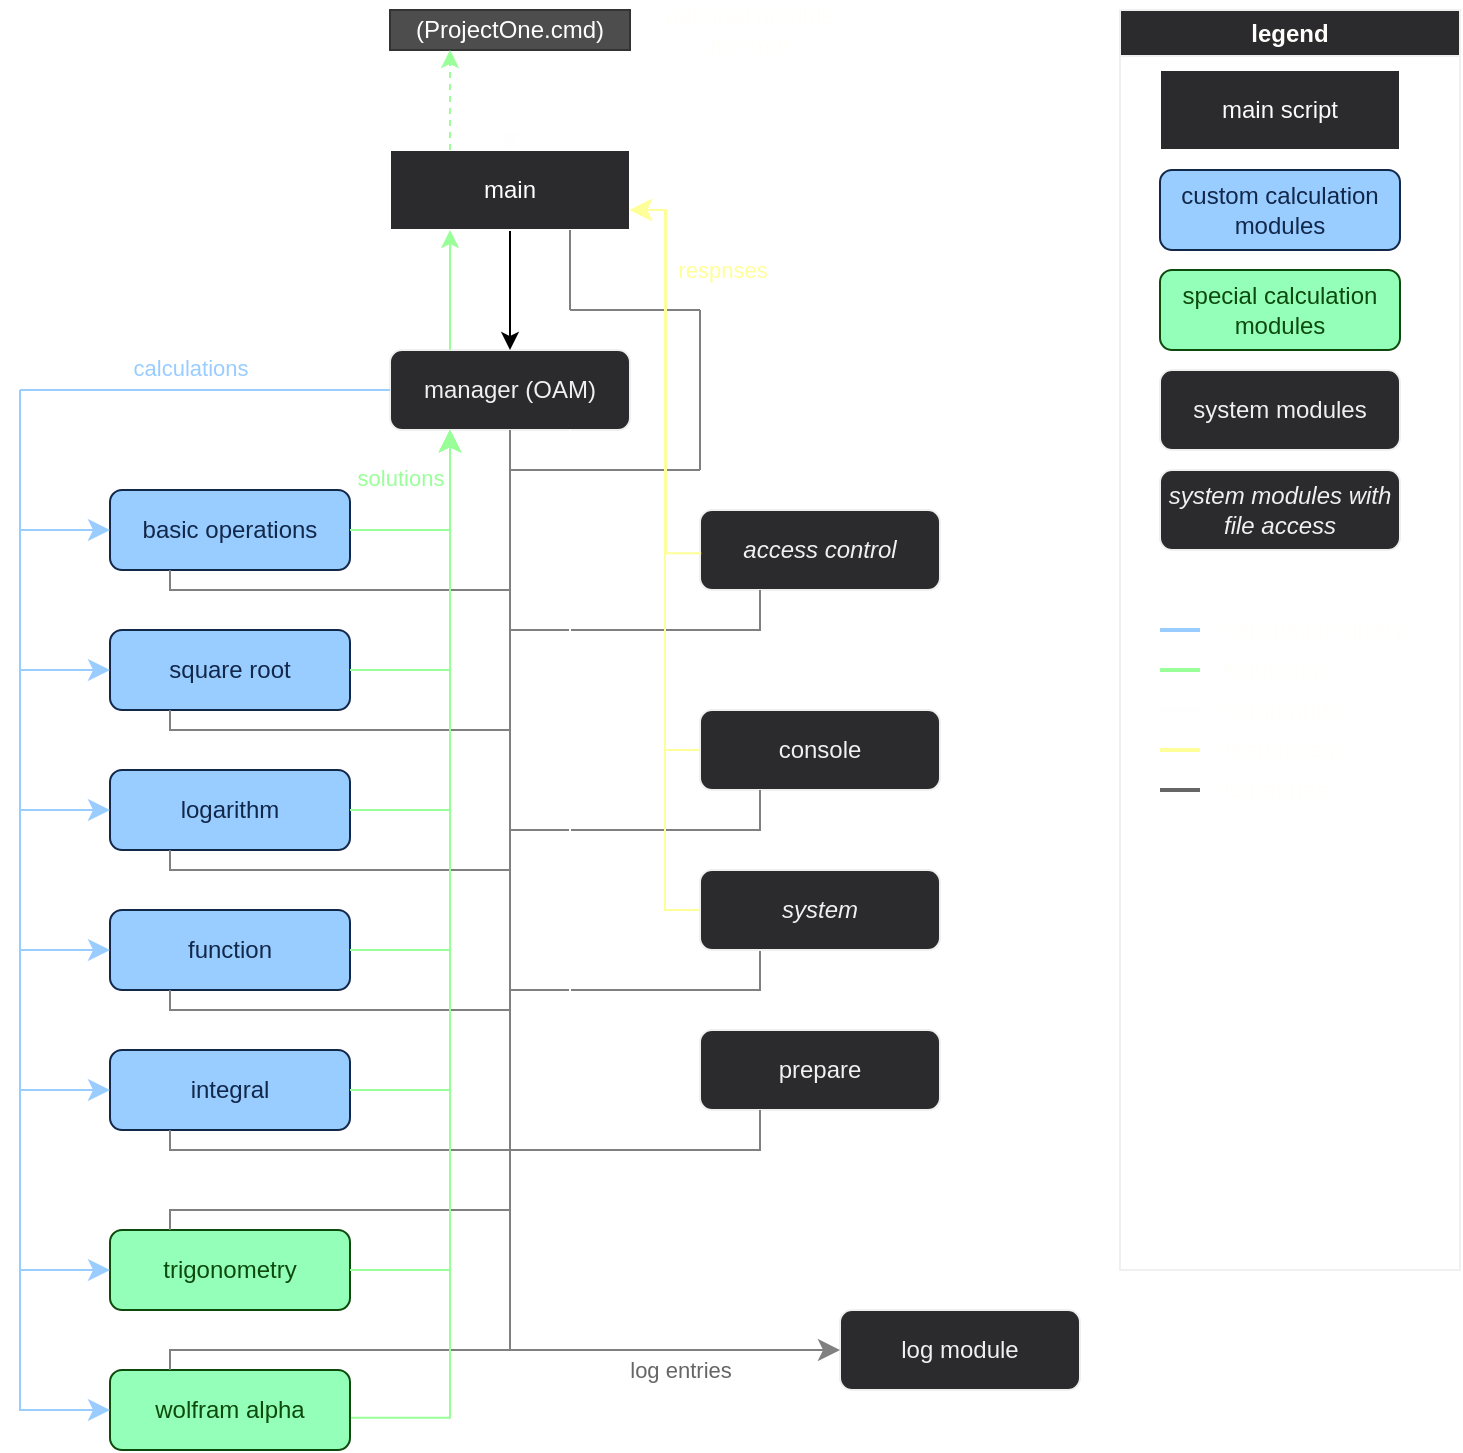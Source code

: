 <mxfile>
    <diagram id="OTYL8dRc6-XKlbLyA32h" name="Page-1">
        <mxGraphModel dx="1770" dy="1122" grid="1" gridSize="10" guides="1" tooltips="1" connect="1" arrows="1" fold="1" page="1" pageScale="1" pageWidth="850" pageHeight="1100" math="0" shadow="0">
            <root>
                <mxCell id="0"/>
                <mxCell id="1" parent="0"/>
                <mxCell id="72" value="" style="edgeStyle=none;html=1;entryX=0.5;entryY=0;entryDx=0;entryDy=0;strokeColor=#FFFFFF;" parent="1" source="8" target="7" edge="1">
                    <mxGeometry relative="1" as="geometry"/>
                </mxCell>
                <mxCell id="8" value="console" style="rounded=1;whiteSpace=wrap;html=1;fillStyle=auto;fillColor=#2b2a2d;fontColor=#F0F0F0;strokeColor=#F0F0F0;" parent="1" vertex="1">
                    <mxGeometry x="380" y="360" width="120" height="40" as="geometry"/>
                </mxCell>
                <mxCell id="71" value="" style="edgeStyle=none;html=1;entryX=0.5;entryY=1;entryDx=0;entryDy=0;strokeColor=#FFFFFF;" parent="1" source="9" target="7" edge="1">
                    <mxGeometry relative="1" as="geometry"/>
                </mxCell>
                <mxCell id="9" value="prepare" style="rounded=1;whiteSpace=wrap;html=1;fillStyle=auto;fillColor=#2b2a2d;fontColor=#F0F0F0;strokeColor=#F0F0F0;" parent="1" vertex="1">
                    <mxGeometry x="380" y="520" width="120" height="40" as="geometry"/>
                </mxCell>
                <mxCell id="14" value="&lt;i&gt;access control&lt;/i&gt;" style="rounded=1;whiteSpace=wrap;html=1;fillStyle=auto;fillColor=#2b2a2d;fontColor=#F0F0F0;strokeColor=#F0F0F0;" parent="1" vertex="1">
                    <mxGeometry x="380" y="259.98" width="120" height="40" as="geometry"/>
                </mxCell>
                <mxCell id="16" value="trigonometry" style="rounded=1;whiteSpace=wrap;html=1;fillStyle=auto;fillColor=#94FFB8;strokeColor=#0D4A0D;fontColor=#0D4A0D;" parent="1" vertex="1">
                    <mxGeometry x="85" y="620" width="120" height="40" as="geometry"/>
                </mxCell>
                <mxCell id="17" value="wolfram alpha" style="rounded=1;whiteSpace=wrap;html=1;fillStyle=auto;fillColor=#94FFB8;strokeColor=#0D4A0D;fontColor=#0D4A0D;" parent="1" vertex="1">
                    <mxGeometry x="85" y="690" width="120" height="40" as="geometry"/>
                </mxCell>
                <mxCell id="18" value="basic operations" style="rounded=1;whiteSpace=wrap;html=1;fillStyle=auto;fillColor=#99CCFF;strokeColor=#12284A;fontColor=#12284A;" parent="1" vertex="1">
                    <mxGeometry x="85" y="250" width="120" height="40" as="geometry"/>
                </mxCell>
                <mxCell id="19" value="integral" style="rounded=1;whiteSpace=wrap;html=1;fillStyle=auto;fillColor=#99CCFF;strokeColor=#12284A;fontColor=#12284A;" parent="1" vertex="1">
                    <mxGeometry x="85" y="530" width="120" height="40" as="geometry"/>
                </mxCell>
                <mxCell id="20" value="function" style="rounded=1;whiteSpace=wrap;html=1;fillStyle=auto;fillColor=#99CCFF;strokeColor=#12284A;fontColor=#12284A;" parent="1" vertex="1">
                    <mxGeometry x="85" y="460" width="120" height="40" as="geometry"/>
                </mxCell>
                <mxCell id="21" value="logarithm" style="rounded=1;whiteSpace=wrap;html=1;fillStyle=auto;fillColor=#99CCFF;strokeColor=#12284A;fontColor=#12284A;" parent="1" vertex="1">
                    <mxGeometry x="85" y="390" width="120" height="40" as="geometry"/>
                </mxCell>
                <mxCell id="36" value="log module" style="rounded=1;whiteSpace=wrap;html=1;fillStyle=auto;fillColor=#2b2a2d;fontColor=#F0F0F0;strokeColor=#F0F0F0;" parent="1" vertex="1">
                    <mxGeometry x="450" y="660" width="120" height="40" as="geometry"/>
                </mxCell>
                <mxCell id="100" style="edgeStyle=none;html=1;exitX=1;exitY=0.5;exitDx=0;exitDy=0;strokeColor=#FFFFFF;strokeWidth=1;startArrow=none;startFill=0;endArrow=none;endFill=0;" parent="1" source="65" edge="1">
                    <mxGeometry relative="1" as="geometry">
                        <mxPoint x="550" y="100" as="targetPoint"/>
                    </mxGeometry>
                </mxCell>
                <mxCell id="170" value="commands" style="edgeLabel;html=1;align=center;verticalAlign=middle;resizable=0;points=[];fontColor=#FFFFFF;labelBackgroundColor=none;" parent="100" vertex="1" connectable="0">
                    <mxGeometry x="0.289" y="-2" relative="1" as="geometry">
                        <mxPoint y="8" as="offset"/>
                    </mxGeometry>
                </mxCell>
                <mxCell id="64" value="manager (OAM)" style="rounded=1;whiteSpace=wrap;html=1;fillColor=#2b2a2d;fontColor=#F0F0F0;strokeColor=#F0F0F0;" parent="1" vertex="1">
                    <mxGeometry x="225" y="180" width="120" height="40" as="geometry"/>
                </mxCell>
                <mxCell id="66" style="edgeStyle=none;html=1;entryX=0.5;entryY=0;entryDx=0;entryDy=0;" parent="1" source="65" target="64" edge="1">
                    <mxGeometry relative="1" as="geometry"/>
                </mxCell>
                <mxCell id="143" style="edgeStyle=none;html=1;strokeColor=#FEFEFE;strokeWidth=1;fontColor=#FFFEFA;startArrow=classic;startFill=1;endArrow=none;endFill=0;entryX=0.5;entryY=1;entryDx=0;entryDy=0;dashed=1;" parent="1" source="65" target="139" edge="1">
                    <mxGeometry relative="1" as="geometry"/>
                </mxCell>
                <mxCell id="65" value="main" style="rounded=0;whiteSpace=wrap;html=1;fillColor=#2b2a2d;fontColor=#FFFFFF;strokeColor=#FFFFFF;" parent="1" vertex="1">
                    <mxGeometry x="225" y="80" width="120" height="40" as="geometry"/>
                </mxCell>
                <mxCell id="85" value="" style="edgeStyle=segmentEdgeStyle;endArrow=none;html=1;curved=0;rounded=0;endSize=8;startSize=8;strokeWidth=1;startFill=1;endFill=0;anchorPointDirection=1;snapToPoint=0;fixDash=0;startArrow=classic;exitX=0;exitY=0.5;exitDx=0;exitDy=0;entryX=0.5;entryY=1;entryDx=0;entryDy=0;strokeColor=#808080;" parent="1" source="36" target="64" edge="1">
                    <mxGeometry width="50" height="50" relative="1" as="geometry">
                        <mxPoint x="330" y="500" as="sourcePoint"/>
                        <mxPoint x="380" y="450" as="targetPoint"/>
                    </mxGeometry>
                </mxCell>
                <mxCell id="145" value="log entries" style="edgeLabel;html=1;align=center;verticalAlign=middle;resizable=0;points=[];fontColor=#666666;labelBackgroundColor=none;" parent="85" vertex="1" connectable="0">
                    <mxGeometry x="-0.781" y="3" relative="1" as="geometry">
                        <mxPoint x="-12" y="7" as="offset"/>
                    </mxGeometry>
                </mxCell>
                <mxCell id="86" value="" style="edgeStyle=segmentEdgeStyle;endArrow=none;html=1;curved=0;rounded=0;endSize=8;startSize=8;strokeWidth=1;startFill=0;endFill=0;anchorPointDirection=1;snapToPoint=0;fixDash=0;startArrow=none;entryX=0.25;entryY=1;entryDx=0;entryDy=0;strokeColor=#808080;" parent="1" target="7" edge="1">
                    <mxGeometry width="50" height="50" relative="1" as="geometry">
                        <mxPoint x="285" y="500" as="sourcePoint"/>
                        <mxPoint x="480" y="500" as="targetPoint"/>
                    </mxGeometry>
                </mxCell>
                <mxCell id="87" value="" style="edgeStyle=segmentEdgeStyle;endArrow=none;html=1;curved=0;rounded=0;endSize=8;startSize=8;strokeWidth=1;startFill=0;endFill=0;anchorPointDirection=1;snapToPoint=0;fixDash=0;startArrow=none;entryX=0.25;entryY=1;entryDx=0;entryDy=0;strokeColor=#808080;" parent="1" target="8" edge="1">
                    <mxGeometry width="50" height="50" relative="1" as="geometry">
                        <mxPoint x="285" y="420" as="sourcePoint"/>
                        <mxPoint x="490" y="410" as="targetPoint"/>
                    </mxGeometry>
                </mxCell>
                <mxCell id="88" value="" style="edgeStyle=segmentEdgeStyle;endArrow=none;html=1;curved=0;rounded=0;endSize=8;startSize=8;strokeWidth=1;startFill=0;endFill=0;anchorPointDirection=1;snapToPoint=0;fixDash=0;startArrow=none;entryX=0.25;entryY=1;entryDx=0;entryDy=0;strokeColor=#808080;" parent="1" target="9" edge="1">
                    <mxGeometry width="50" height="50" relative="1" as="geometry">
                        <mxPoint x="285" y="580" as="sourcePoint"/>
                        <mxPoint x="480" y="560" as="targetPoint"/>
                    </mxGeometry>
                </mxCell>
                <mxCell id="89" value="" style="edgeStyle=segmentEdgeStyle;endArrow=none;html=1;curved=0;rounded=0;endSize=8;startSize=8;strokeWidth=1;startFill=0;endFill=0;anchorPointDirection=1;snapToPoint=0;fixDash=0;startArrow=none;entryX=0.25;entryY=1;entryDx=0;entryDy=0;strokeColor=#808080;" parent="1" target="14" edge="1">
                    <mxGeometry width="50" height="50" relative="1" as="geometry">
                        <mxPoint x="285" y="319.98" as="sourcePoint"/>
                        <mxPoint x="480" y="299.98" as="targetPoint"/>
                    </mxGeometry>
                </mxCell>
                <mxCell id="90" value="" style="edgeStyle=segmentEdgeStyle;endArrow=none;html=1;curved=0;rounded=0;endSize=8;startSize=8;strokeWidth=1;startFill=0;endFill=0;anchorPointDirection=1;snapToPoint=0;fixDash=0;startArrow=none;strokeColor=#808080;" parent="1" source="22" edge="1">
                    <mxGeometry width="50" height="50" relative="1" as="geometry">
                        <mxPoint x="300" y="340.0" as="sourcePoint"/>
                        <mxPoint x="145" y="320" as="targetPoint"/>
                        <Array as="points"/>
                    </mxGeometry>
                </mxCell>
                <mxCell id="22" value="square root" style="rounded=1;whiteSpace=wrap;html=1;fillStyle=auto;fillColor=#99CCFF;strokeColor=#12284A;fontColor=#12284A;" parent="1" vertex="1">
                    <mxGeometry x="85" y="320" width="120" height="40" as="geometry"/>
                </mxCell>
                <mxCell id="92" value="" style="edgeStyle=segmentEdgeStyle;endArrow=none;html=1;curved=0;rounded=0;endSize=8;startSize=8;strokeWidth=1;startFill=0;endFill=0;anchorPointDirection=1;snapToPoint=0;fixDash=0;startArrow=none;strokeColor=#808080;entryX=0.25;entryY=1;entryDx=0;entryDy=0;" parent="1" target="18" edge="1">
                    <mxGeometry width="50" height="50" relative="1" as="geometry">
                        <mxPoint x="285" y="300" as="sourcePoint"/>
                        <mxPoint x="135" y="300" as="targetPoint"/>
                        <Array as="points">
                            <mxPoint x="115" y="300"/>
                        </Array>
                    </mxGeometry>
                </mxCell>
                <mxCell id="93" value="" style="edgeStyle=segmentEdgeStyle;endArrow=none;html=1;curved=0;rounded=0;endSize=8;startSize=8;strokeWidth=1;startFill=0;endFill=0;anchorPointDirection=1;snapToPoint=0;fixDash=0;startArrow=none;strokeColor=#808080;entryX=0.25;entryY=1;entryDx=0;entryDy=0;" parent="1" target="22" edge="1">
                    <mxGeometry width="50" height="50" relative="1" as="geometry">
                        <mxPoint x="285" y="370" as="sourcePoint"/>
                        <mxPoint x="115" y="360" as="targetPoint"/>
                        <Array as="points">
                            <mxPoint x="115" y="370"/>
                        </Array>
                    </mxGeometry>
                </mxCell>
                <mxCell id="94" value="" style="edgeStyle=segmentEdgeStyle;endArrow=none;html=1;curved=0;rounded=0;endSize=8;startSize=8;strokeWidth=1;startFill=0;endFill=0;anchorPointDirection=1;snapToPoint=0;fixDash=0;startArrow=none;strokeColor=#808080;entryX=0.25;entryY=1;entryDx=0;entryDy=0;" parent="1" target="21" edge="1">
                    <mxGeometry width="50" height="50" relative="1" as="geometry">
                        <mxPoint x="285" y="440" as="sourcePoint"/>
                        <mxPoint x="115" y="430" as="targetPoint"/>
                        <Array as="points">
                            <mxPoint x="115" y="440"/>
                        </Array>
                    </mxGeometry>
                </mxCell>
                <mxCell id="95" value="" style="edgeStyle=segmentEdgeStyle;endArrow=none;html=1;curved=0;rounded=0;endSize=8;startSize=8;strokeWidth=1;startFill=0;endFill=0;anchorPointDirection=1;snapToPoint=0;fixDash=0;startArrow=none;strokeColor=#808080;entryX=0.25;entryY=1;entryDx=0;entryDy=0;" parent="1" target="20" edge="1">
                    <mxGeometry width="50" height="50" relative="1" as="geometry">
                        <mxPoint x="285" y="510" as="sourcePoint"/>
                        <mxPoint x="115" y="500" as="targetPoint"/>
                        <Array as="points">
                            <mxPoint x="115" y="510"/>
                        </Array>
                    </mxGeometry>
                </mxCell>
                <mxCell id="96" value="" style="edgeStyle=segmentEdgeStyle;endArrow=none;html=1;curved=0;rounded=0;endSize=8;startSize=8;strokeWidth=1;startFill=0;endFill=0;anchorPointDirection=1;snapToPoint=0;fixDash=0;startArrow=none;strokeColor=#808080;entryX=0.25;entryY=1;entryDx=0;entryDy=0;" parent="1" edge="1">
                    <mxGeometry width="50" height="50" relative="1" as="geometry">
                        <mxPoint x="285" y="580" as="sourcePoint"/>
                        <mxPoint x="115" y="570" as="targetPoint"/>
                        <Array as="points">
                            <mxPoint x="115" y="580"/>
                        </Array>
                    </mxGeometry>
                </mxCell>
                <mxCell id="97" value="" style="edgeStyle=segmentEdgeStyle;endArrow=none;html=1;curved=0;rounded=0;endSize=8;startSize=8;strokeWidth=1;startFill=0;endFill=0;anchorPointDirection=1;snapToPoint=0;fixDash=0;startArrow=none;strokeColor=#808080;entryX=0.25;entryY=0;entryDx=0;entryDy=0;" parent="1" target="16" edge="1">
                    <mxGeometry width="50" height="50" relative="1" as="geometry">
                        <mxPoint x="285" y="610" as="sourcePoint"/>
                        <mxPoint x="115" y="620" as="targetPoint"/>
                        <Array as="points">
                            <mxPoint x="115" y="610"/>
                        </Array>
                    </mxGeometry>
                </mxCell>
                <mxCell id="98" value="" style="edgeStyle=segmentEdgeStyle;endArrow=none;html=1;curved=0;rounded=0;endSize=8;startSize=8;strokeWidth=1;startFill=0;endFill=0;anchorPointDirection=1;snapToPoint=0;fixDash=0;startArrow=none;strokeColor=#808080;entryX=0.25;entryY=0;entryDx=0;entryDy=0;" parent="1" target="17" edge="1">
                    <mxGeometry width="50" height="50" relative="1" as="geometry">
                        <mxPoint x="285" y="680" as="sourcePoint"/>
                        <mxPoint x="115" y="690" as="targetPoint"/>
                        <Array as="points">
                            <mxPoint x="115" y="680"/>
                        </Array>
                    </mxGeometry>
                </mxCell>
                <mxCell id="102" value="" style="edgeStyle=segmentEdgeStyle;endArrow=none;html=1;curved=0;rounded=0;endSize=8;startSize=8;strokeColor=#FFFFFF;strokeWidth=1;endFill=0;startArrow=classic;startFill=1;exitX=1;exitY=0.5;exitDx=0;exitDy=0;" parent="1" source="14" edge="1">
                    <mxGeometry width="50" height="50" relative="1" as="geometry">
                        <mxPoint x="530" y="280" as="sourcePoint"/>
                        <mxPoint x="550" y="100" as="targetPoint"/>
                    </mxGeometry>
                </mxCell>
                <mxCell id="103" value="" style="edgeStyle=segmentEdgeStyle;endArrow=none;html=1;curved=0;rounded=0;endSize=8;startSize=8;strokeColor=#FFFFFF;strokeWidth=1;endFill=0;startArrow=classic;startFill=1;exitX=1;exitY=0.5;exitDx=0;exitDy=0;" parent="1" source="8" edge="1">
                    <mxGeometry width="50" height="50" relative="1" as="geometry">
                        <mxPoint x="510" y="280" as="sourcePoint"/>
                        <mxPoint x="550" y="100" as="targetPoint"/>
                    </mxGeometry>
                </mxCell>
                <mxCell id="104" value="" style="edgeStyle=segmentEdgeStyle;endArrow=none;html=1;curved=0;rounded=0;endSize=8;startSize=8;strokeColor=#FFFFFF;strokeWidth=1;endFill=0;startArrow=classic;startFill=1;exitX=1;exitY=0.5;exitDx=0;exitDy=0;" parent="1" source="7" edge="1">
                    <mxGeometry width="50" height="50" relative="1" as="geometry">
                        <mxPoint x="520" y="290" as="sourcePoint"/>
                        <mxPoint x="550" y="100" as="targetPoint"/>
                    </mxGeometry>
                </mxCell>
                <mxCell id="108" style="edgeStyle=none;html=1;exitX=0;exitY=0.5;exitDx=0;exitDy=0;strokeColor=#99CCFF;strokeWidth=1;startArrow=none;startFill=0;endArrow=none;endFill=0;" parent="1" source="64" edge="1">
                    <mxGeometry relative="1" as="geometry">
                        <mxPoint x="40" y="200" as="targetPoint"/>
                        <mxPoint x="355" y="210" as="sourcePoint"/>
                    </mxGeometry>
                </mxCell>
                <mxCell id="168" value="calculations" style="edgeLabel;html=1;align=center;verticalAlign=middle;resizable=0;points=[];fontColor=#99CCFF;labelBackgroundColor=none;" parent="108" vertex="1" connectable="0">
                    <mxGeometry x="0.087" y="-1" relative="1" as="geometry">
                        <mxPoint y="-10" as="offset"/>
                    </mxGeometry>
                </mxCell>
                <mxCell id="109" value="" style="edgeStyle=segmentEdgeStyle;endArrow=none;html=1;curved=0;rounded=0;endSize=8;startSize=8;strokeColor=#99CCFF;strokeWidth=1;endFill=0;startArrow=classic;startFill=1;exitX=0;exitY=0.5;exitDx=0;exitDy=0;" parent="1" source="18" edge="1">
                    <mxGeometry width="50" height="50" relative="1" as="geometry">
                        <mxPoint x="80" y="270" as="sourcePoint"/>
                        <mxPoint x="40" y="200" as="targetPoint"/>
                    </mxGeometry>
                </mxCell>
                <mxCell id="110" value="" style="edgeStyle=segmentEdgeStyle;endArrow=none;html=1;curved=0;rounded=0;endSize=8;startSize=8;strokeColor=#99CCFF;strokeWidth=1;endFill=0;startArrow=classic;startFill=1;exitX=0;exitY=0.5;exitDx=0;exitDy=0;" parent="1" source="22" edge="1">
                    <mxGeometry width="50" height="50" relative="1" as="geometry">
                        <mxPoint x="95" y="280" as="sourcePoint"/>
                        <mxPoint x="40" y="200" as="targetPoint"/>
                    </mxGeometry>
                </mxCell>
                <mxCell id="111" value="" style="edgeStyle=segmentEdgeStyle;endArrow=none;html=1;curved=0;rounded=0;endSize=8;startSize=8;strokeColor=#99CCFF;strokeWidth=1;endFill=0;startArrow=classic;startFill=1;exitX=0;exitY=0.5;exitDx=0;exitDy=0;" parent="1" source="21" edge="1">
                    <mxGeometry width="50" height="50" relative="1" as="geometry">
                        <mxPoint x="75.0" y="360.0" as="sourcePoint"/>
                        <mxPoint x="40" y="200" as="targetPoint"/>
                    </mxGeometry>
                </mxCell>
                <mxCell id="112" value="" style="edgeStyle=segmentEdgeStyle;endArrow=none;html=1;curved=0;rounded=0;endSize=8;startSize=8;strokeColor=#99CCFF;strokeWidth=1;endFill=0;startArrow=classic;startFill=1;exitX=0;exitY=0.5;exitDx=0;exitDy=0;" parent="1" source="20" edge="1">
                    <mxGeometry width="50" height="50" relative="1" as="geometry">
                        <mxPoint x="65.0" y="370.0" as="sourcePoint"/>
                        <mxPoint x="40" y="200" as="targetPoint"/>
                    </mxGeometry>
                </mxCell>
                <mxCell id="113" value="" style="edgeStyle=segmentEdgeStyle;endArrow=none;html=1;curved=0;rounded=0;endSize=8;startSize=8;strokeColor=#99CCFF;strokeWidth=1;endFill=0;startArrow=classic;startFill=1;exitX=0;exitY=0.5;exitDx=0;exitDy=0;" parent="1" source="19" edge="1">
                    <mxGeometry width="50" height="50" relative="1" as="geometry">
                        <mxPoint x="52.5" y="380.0" as="sourcePoint"/>
                        <mxPoint x="40" y="200" as="targetPoint"/>
                    </mxGeometry>
                </mxCell>
                <mxCell id="114" value="" style="edgeStyle=segmentEdgeStyle;endArrow=none;html=1;curved=0;rounded=0;endSize=8;startSize=8;strokeColor=#99CCFF;strokeWidth=1;endFill=0;startArrow=classic;startFill=1;exitX=0;exitY=0.5;exitDx=0;exitDy=0;" parent="1" source="16" edge="1">
                    <mxGeometry width="50" height="50" relative="1" as="geometry">
                        <mxPoint x="70" y="600" as="sourcePoint"/>
                        <mxPoint x="40" y="200" as="targetPoint"/>
                    </mxGeometry>
                </mxCell>
                <mxCell id="115" value="" style="edgeStyle=segmentEdgeStyle;endArrow=none;html=1;curved=0;rounded=0;endSize=8;startSize=8;strokeColor=#99CCFF;strokeWidth=1;endFill=0;startArrow=classic;startFill=1;exitX=0;exitY=0.5;exitDx=0;exitDy=0;" parent="1" source="17" edge="1">
                    <mxGeometry width="50" height="50" relative="1" as="geometry">
                        <mxPoint x="75.0" y="710" as="sourcePoint"/>
                        <mxPoint x="40" y="200" as="targetPoint"/>
                    </mxGeometry>
                </mxCell>
                <mxCell id="116" value="" style="edgeStyle=segmentEdgeStyle;endArrow=none;html=1;curved=0;rounded=0;endSize=8;startSize=8;strokeColor=#FFFFFF;strokeWidth=1;endFill=0;startArrow=classic;startFill=1;exitX=0;exitY=0.5;exitDx=0;exitDy=0;entryX=0.75;entryY=1;entryDx=0;entryDy=0;" parent="1" source="9" target="64" edge="1">
                    <mxGeometry width="50" height="50" relative="1" as="geometry">
                        <mxPoint x="510" y="550" as="sourcePoint"/>
                        <mxPoint x="560" y="210" as="targetPoint"/>
                    </mxGeometry>
                </mxCell>
                <mxCell id="117" value="" style="endArrow=none;html=1;strokeColor=#808080;strokeWidth=1;exitX=0.75;exitY=1;exitDx=0;exitDy=0;" parent="1" source="65" edge="1">
                    <mxGeometry width="50" height="50" relative="1" as="geometry">
                        <mxPoint x="330" y="120" as="sourcePoint"/>
                        <mxPoint x="315" y="160" as="targetPoint"/>
                    </mxGeometry>
                </mxCell>
                <mxCell id="119" value="" style="endArrow=none;html=1;strokeColor=#808080;strokeWidth=1;" parent="1" edge="1">
                    <mxGeometry width="50" height="50" relative="1" as="geometry">
                        <mxPoint x="380" y="160" as="sourcePoint"/>
                        <mxPoint x="315" y="160" as="targetPoint"/>
                    </mxGeometry>
                </mxCell>
                <mxCell id="120" value="" style="endArrow=none;html=1;strokeColor=#808080;strokeWidth=1;" parent="1" edge="1">
                    <mxGeometry width="50" height="50" relative="1" as="geometry">
                        <mxPoint x="380" y="160" as="sourcePoint"/>
                        <mxPoint x="380" y="240" as="targetPoint"/>
                    </mxGeometry>
                </mxCell>
                <mxCell id="121" value="" style="endArrow=none;html=1;strokeColor=#808080;strokeWidth=1;" parent="1" edge="1">
                    <mxGeometry width="50" height="50" relative="1" as="geometry">
                        <mxPoint x="380" y="240" as="sourcePoint"/>
                        <mxPoint x="285" y="240" as="targetPoint"/>
                    </mxGeometry>
                </mxCell>
                <mxCell id="7" value="&lt;i&gt;system&lt;/i&gt;" style="rounded=1;whiteSpace=wrap;html=1;fillStyle=auto;fillColor=#2b2a2d;fontColor=#F0F0F0;strokeColor=#F0F0F0;" parent="1" vertex="1">
                    <mxGeometry x="380" y="440" width="120" height="40" as="geometry"/>
                </mxCell>
                <mxCell id="128" value="legend" style="swimlane;whiteSpace=wrap;html=1;strokeColor=#F0F0F0;strokeWidth=1;fontColor=#FFFEFA;fillColor=#2b2a2d;" parent="1" vertex="1">
                    <mxGeometry x="590" y="10" width="170" height="630" as="geometry">
                        <mxRectangle x="620" y="70" width="80" height="30" as="alternateBounds"/>
                    </mxGeometry>
                </mxCell>
                <mxCell id="125" value="main script" style="rounded=0;whiteSpace=wrap;html=1;fillColor=#2b2a2d;fontColor=#FAFAFA;strokeColor=#FFFFFF;" parent="128" vertex="1">
                    <mxGeometry x="20" y="30" width="120" height="40" as="geometry"/>
                </mxCell>
                <mxCell id="122" value="custom calculation modules" style="rounded=1;whiteSpace=wrap;html=1;fillStyle=auto;fillColor=#99CCFF;strokeColor=#12284A;fontColor=#12284A;" parent="128" vertex="1">
                    <mxGeometry x="20" y="80" width="120" height="40" as="geometry"/>
                </mxCell>
                <mxCell id="123" value="special calculation modules" style="rounded=1;whiteSpace=wrap;html=1;fillStyle=auto;fillColor=#94FFB8;strokeColor=#0D4A0D;fontColor=#0D4A0D;" parent="128" vertex="1">
                    <mxGeometry x="20" y="130.0" width="120" height="40" as="geometry"/>
                </mxCell>
                <mxCell id="124" value="system modules" style="rounded=1;whiteSpace=wrap;html=1;fillStyle=auto;fillColor=#2b2a2d;fontColor=#F0F0F0;strokeColor=#F0F0F0;" parent="128" vertex="1">
                    <mxGeometry x="20" y="180" width="120" height="40" as="geometry"/>
                </mxCell>
                <mxCell id="127" value="system modules with file access" style="rounded=1;whiteSpace=wrap;html=1;fillStyle=auto;fillColor=#2b2a2d;fontColor=#F0F0F0;strokeColor=#F0F0F0;fontStyle=2" parent="128" vertex="1">
                    <mxGeometry x="20" y="230" width="120" height="40" as="geometry"/>
                </mxCell>
                <mxCell id="129" style="edgeStyle=none;html=1;strokeColor=#99CCFF;strokeWidth=2;startArrow=none;startFill=0;endArrow=none;endFill=0;" parent="128" edge="1">
                    <mxGeometry relative="1" as="geometry">
                        <mxPoint x="20" y="310" as="targetPoint"/>
                        <mxPoint x="40" y="310" as="sourcePoint"/>
                        <Array as="points"/>
                    </mxGeometry>
                </mxCell>
                <mxCell id="130" value="calculation query" style="text;html=1;strokeColor=none;fillColor=none;align=left;verticalAlign=middle;whiteSpace=wrap;rounded=0;strokeWidth=1;fontColor=#FFFEFA;" parent="128" vertex="1">
                    <mxGeometry x="50" y="300" width="120" height="20" as="geometry"/>
                </mxCell>
                <mxCell id="133" value="commands" style="text;html=1;strokeColor=none;fillColor=none;align=left;verticalAlign=middle;whiteSpace=wrap;rounded=0;strokeWidth=1;fontColor=#FFFEFA;" parent="128" vertex="1">
                    <mxGeometry x="50" y="340" width="120" height="20" as="geometry"/>
                </mxCell>
                <mxCell id="134" style="edgeStyle=none;html=1;strokeColor=#FEFEFE;strokeWidth=2;startArrow=none;startFill=0;endArrow=none;endFill=0;" parent="128" edge="1">
                    <mxGeometry relative="1" as="geometry">
                        <mxPoint x="20" y="349.83" as="targetPoint"/>
                        <mxPoint x="40" y="349.83" as="sourcePoint"/>
                        <Array as="points"/>
                    </mxGeometry>
                </mxCell>
                <mxCell id="137" style="edgeStyle=none;html=1;strokeColor=#99FF99;strokeWidth=2;startArrow=none;startFill=0;endArrow=none;endFill=0;" parent="128" edge="1">
                    <mxGeometry relative="1" as="geometry">
                        <mxPoint x="20" y="330.0" as="targetPoint"/>
                        <mxPoint x="40" y="330.0" as="sourcePoint"/>
                        <Array as="points"/>
                    </mxGeometry>
                </mxCell>
                <mxCell id="138" value="solutions" style="text;html=1;strokeColor=none;fillColor=none;align=left;verticalAlign=middle;whiteSpace=wrap;rounded=0;strokeWidth=1;fontColor=#FFFEFA;" parent="128" vertex="1">
                    <mxGeometry x="50" y="320" width="120" height="20" as="geometry"/>
                </mxCell>
                <mxCell id="158" style="edgeStyle=none;html=1;strokeColor=#FFFF99;strokeWidth=2;startArrow=none;startFill=0;endArrow=none;endFill=0;" parent="128" edge="1">
                    <mxGeometry relative="1" as="geometry">
                        <mxPoint x="20" y="370" as="targetPoint"/>
                        <mxPoint x="40" y="370" as="sourcePoint"/>
                        <Array as="points"/>
                    </mxGeometry>
                </mxCell>
                <mxCell id="159" value="responses" style="text;html=1;strokeColor=none;fillColor=none;align=left;verticalAlign=middle;whiteSpace=wrap;rounded=0;strokeWidth=1;fontColor=#FFFEFA;" parent="128" vertex="1">
                    <mxGeometry x="50" y="360" width="120" height="20" as="geometry"/>
                </mxCell>
                <mxCell id="160" style="edgeStyle=none;html=1;strokeColor=#666666;strokeWidth=2;startArrow=none;startFill=0;endArrow=none;endFill=0;" parent="128" edge="1">
                    <mxGeometry relative="1" as="geometry">
                        <mxPoint x="20" y="390" as="targetPoint"/>
                        <mxPoint x="40" y="390" as="sourcePoint"/>
                        <Array as="points"/>
                    </mxGeometry>
                </mxCell>
                <mxCell id="161" value="log enries" style="text;html=1;strokeColor=none;fillColor=none;align=left;verticalAlign=middle;whiteSpace=wrap;rounded=0;strokeWidth=1;fontColor=#FFFEFA;" parent="128" vertex="1">
                    <mxGeometry x="50" y="380" width="120" height="20" as="geometry"/>
                </mxCell>
                <mxCell id="139" value="(ProjectOne.cmd)" style="rounded=0;whiteSpace=wrap;html=1;strokeColor=#333333;strokeWidth=1;fontColor=#FFFFFF;fillColor=#4D4D4D;" parent="1" vertex="1">
                    <mxGeometry x="225" y="10" width="120" height="20" as="geometry"/>
                </mxCell>
                <mxCell id="144" value="optional module for cmd" style="text;html=1;strokeColor=none;fillColor=none;align=center;verticalAlign=middle;whiteSpace=wrap;rounded=0;strokeWidth=1;fontColor=#FFFEFA;" parent="1" vertex="1">
                    <mxGeometry x="360" y="5" width="90" height="30" as="geometry"/>
                </mxCell>
                <mxCell id="146" value="" style="edgeStyle=segmentEdgeStyle;endArrow=classic;html=1;curved=0;rounded=0;endSize=8;startSize=8;strokeColor=#99FF99;strokeWidth=1;fontColor=#666666;entryX=0.25;entryY=1;entryDx=0;entryDy=0;exitX=1;exitY=0.5;exitDx=0;exitDy=0;" parent="1" source="18" target="64" edge="1">
                    <mxGeometry width="50" height="50" relative="1" as="geometry">
                        <mxPoint x="205" y="429.98" as="sourcePoint"/>
                        <mxPoint x="255" y="379.98" as="targetPoint"/>
                    </mxGeometry>
                </mxCell>
                <mxCell id="147" value="" style="edgeStyle=segmentEdgeStyle;endArrow=classic;html=1;curved=0;rounded=0;endSize=8;startSize=8;strokeColor=#99FF99;strokeWidth=1;fontColor=#666666;entryX=0.25;entryY=1;entryDx=0;entryDy=0;exitX=1;exitY=0.5;exitDx=0;exitDy=0;" parent="1" source="22" target="64" edge="1">
                    <mxGeometry width="50" height="50" relative="1" as="geometry">
                        <mxPoint x="215" y="280" as="sourcePoint"/>
                        <mxPoint x="265" y="230" as="targetPoint"/>
                    </mxGeometry>
                </mxCell>
                <mxCell id="148" value="" style="edgeStyle=segmentEdgeStyle;endArrow=classic;html=1;curved=0;rounded=0;endSize=8;startSize=8;strokeColor=#99FF99;strokeWidth=1;fontColor=#666666;entryX=0.25;entryY=1;entryDx=0;entryDy=0;exitX=1;exitY=0.5;exitDx=0;exitDy=0;" parent="1" source="21" target="64" edge="1">
                    <mxGeometry width="50" height="50" relative="1" as="geometry">
                        <mxPoint x="225" y="290" as="sourcePoint"/>
                        <mxPoint x="275" y="240" as="targetPoint"/>
                    </mxGeometry>
                </mxCell>
                <mxCell id="149" value="" style="edgeStyle=segmentEdgeStyle;endArrow=classic;html=1;curved=0;rounded=0;endSize=8;startSize=8;strokeColor=#99FF99;strokeWidth=1;fontColor=#666666;entryX=0.25;entryY=1;entryDx=0;entryDy=0;exitX=1;exitY=0.5;exitDx=0;exitDy=0;" parent="1" source="20" target="64" edge="1">
                    <mxGeometry width="50" height="50" relative="1" as="geometry">
                        <mxPoint x="235" y="300" as="sourcePoint"/>
                        <mxPoint x="285" y="250" as="targetPoint"/>
                    </mxGeometry>
                </mxCell>
                <mxCell id="150" value="" style="edgeStyle=segmentEdgeStyle;endArrow=classic;html=1;curved=0;rounded=0;endSize=8;startSize=8;strokeColor=#99FF99;strokeWidth=1;fontColor=#666666;entryX=0.25;entryY=1;entryDx=0;entryDy=0;exitX=1;exitY=0.5;exitDx=0;exitDy=0;" parent="1" source="19" target="64" edge="1">
                    <mxGeometry width="50" height="50" relative="1" as="geometry">
                        <mxPoint x="205" y="530" as="sourcePoint"/>
                        <mxPoint x="255" y="480" as="targetPoint"/>
                    </mxGeometry>
                </mxCell>
                <mxCell id="151" value="" style="edgeStyle=segmentEdgeStyle;endArrow=classic;html=1;curved=0;rounded=0;endSize=8;startSize=8;strokeColor=#99FF99;strokeWidth=1;fontColor=#666666;entryX=0.25;entryY=1;entryDx=0;entryDy=0;exitX=1.004;exitY=0.597;exitDx=0;exitDy=0;exitPerimeter=0;" parent="1" source="17" target="64" edge="1">
                    <mxGeometry width="50" height="50" relative="1" as="geometry">
                        <mxPoint x="215" y="540" as="sourcePoint"/>
                        <mxPoint x="265" y="490" as="targetPoint"/>
                    </mxGeometry>
                </mxCell>
                <mxCell id="152" value="" style="edgeStyle=segmentEdgeStyle;endArrow=classic;html=1;curved=0;rounded=0;endSize=8;startSize=8;strokeColor=#99FF99;strokeWidth=1;fontColor=#666666;entryX=0.25;entryY=1;entryDx=0;entryDy=0;exitX=1;exitY=0.5;exitDx=0;exitDy=0;" parent="1" source="16" target="64" edge="1">
                    <mxGeometry width="50" height="50" relative="1" as="geometry">
                        <mxPoint x="225" y="550" as="sourcePoint"/>
                        <mxPoint x="275" y="500" as="targetPoint"/>
                    </mxGeometry>
                </mxCell>
                <mxCell id="169" value="solutions" style="edgeLabel;html=1;align=center;verticalAlign=middle;resizable=0;points=[];fontColor=#99FF99;labelBackgroundColor=none;" parent="152" vertex="1" connectable="0">
                    <mxGeometry x="0.877" relative="1" as="geometry">
                        <mxPoint x="-25" y="-5" as="offset"/>
                    </mxGeometry>
                </mxCell>
                <mxCell id="153" value="" style="endArrow=classic;html=1;strokeColor=#99FF99;strokeWidth=1;fontColor=#666666;exitX=0.25;exitY=0;exitDx=0;exitDy=0;entryX=0.25;entryY=1;entryDx=0;entryDy=0;" parent="1" source="64" target="65" edge="1">
                    <mxGeometry width="50" height="50" relative="1" as="geometry">
                        <mxPoint x="370" y="480" as="sourcePoint"/>
                        <mxPoint x="420" y="430" as="targetPoint"/>
                    </mxGeometry>
                </mxCell>
                <mxCell id="154" value="" style="endArrow=classic;html=1;strokeColor=#99FF99;strokeWidth=1;fontColor=#666666;exitX=0.25;exitY=0;exitDx=0;exitDy=0;entryX=0.25;entryY=1;entryDx=0;entryDy=0;dashed=1;" parent="1" source="65" target="139" edge="1">
                    <mxGeometry width="50" height="50" relative="1" as="geometry">
                        <mxPoint x="180" y="110" as="sourcePoint"/>
                        <mxPoint x="180" y="50" as="targetPoint"/>
                    </mxGeometry>
                </mxCell>
                <mxCell id="164" value="" style="edgeStyle=elbowEdgeStyle;elbow=horizontal;endArrow=classic;html=1;curved=0;rounded=0;endSize=8;startSize=8;strokeColor=#FFFF99;strokeWidth=1;fontColor=#666666;entryX=1;entryY=0.75;entryDx=0;entryDy=0;exitX=0.005;exitY=0.542;exitDx=0;exitDy=0;exitPerimeter=0;" parent="1" source="14" target="65" edge="1">
                    <mxGeometry width="50" height="50" relative="1" as="geometry">
                        <mxPoint x="370" y="310" as="sourcePoint"/>
                        <mxPoint x="420" y="260" as="targetPoint"/>
                    </mxGeometry>
                </mxCell>
                <mxCell id="165" value="" style="edgeStyle=elbowEdgeStyle;elbow=horizontal;endArrow=classic;html=1;curved=0;rounded=0;endSize=8;startSize=8;strokeColor=#FFFF99;strokeWidth=1;fontColor=#666666;exitX=0;exitY=0.5;exitDx=0;exitDy=0;entryX=1;entryY=0.75;entryDx=0;entryDy=0;" parent="1" source="8" target="65" edge="1">
                    <mxGeometry width="50" height="50" relative="1" as="geometry">
                        <mxPoint x="386.4" y="291.3" as="sourcePoint"/>
                        <mxPoint x="350" y="110" as="targetPoint"/>
                    </mxGeometry>
                </mxCell>
                <mxCell id="166" value="" style="edgeStyle=elbowEdgeStyle;elbow=horizontal;endArrow=classic;html=1;curved=0;rounded=0;endSize=8;startSize=8;strokeColor=#FFFF99;strokeWidth=1;fontColor=#666666;entryX=1;entryY=0.75;entryDx=0;entryDy=0;exitX=0;exitY=0.5;exitDx=0;exitDy=0;" parent="1" source="7" target="65" edge="1">
                    <mxGeometry width="50" height="50" relative="1" as="geometry">
                        <mxPoint x="396.4" y="301.3" as="sourcePoint"/>
                        <mxPoint x="365" y="130" as="targetPoint"/>
                    </mxGeometry>
                </mxCell>
                <mxCell id="167" value="respnses" style="edgeLabel;html=1;align=center;verticalAlign=middle;resizable=0;points=[];fontColor=#FFFF99;labelBackgroundColor=none;" parent="166" vertex="1" connectable="0">
                    <mxGeometry x="0.411" y="-2" relative="1" as="geometry">
                        <mxPoint x="26" y="-66" as="offset"/>
                    </mxGeometry>
                </mxCell>
            </root>
        </mxGraphModel>
    </diagram>
</mxfile>
